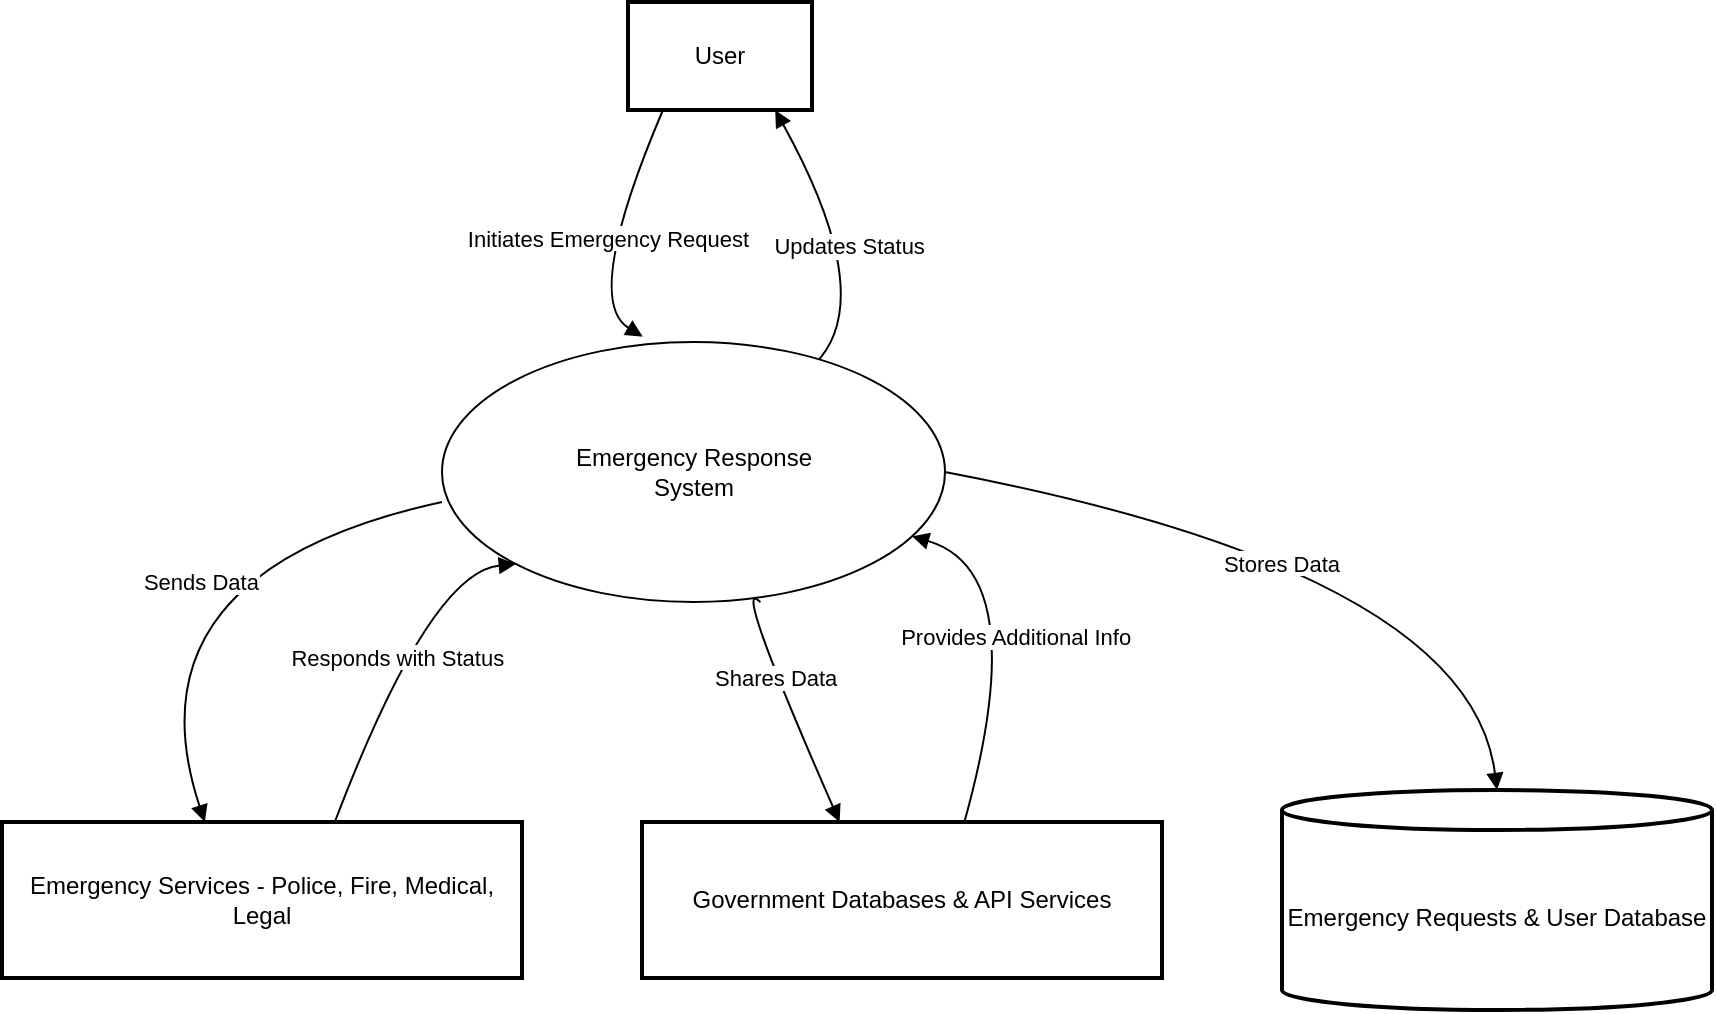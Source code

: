 <mxfile version="26.0.14">
  <diagram name="Page-1" id="aOAznq1yPv2-tUx42f_M">
    <mxGraphModel dx="1035" dy="1651" grid="1" gridSize="10" guides="1" tooltips="1" connect="1" arrows="1" fold="1" page="1" pageScale="1" pageWidth="850" pageHeight="1100" math="0" shadow="0">
      <root>
        <mxCell id="0" />
        <mxCell id="1" parent="0" />
        <mxCell id="K6o_-MYocCNg6YU_LOVS-1" value="User" style="whiteSpace=wrap;strokeWidth=2;" vertex="1" parent="1">
          <mxGeometry x="333" y="-30" width="92" height="54" as="geometry" />
        </mxCell>
        <mxCell id="K6o_-MYocCNg6YU_LOVS-3" value="Emergency Services - Police, Fire, Medical, Legal" style="whiteSpace=wrap;strokeWidth=2;" vertex="1" parent="1">
          <mxGeometry x="20" y="380" width="260" height="78" as="geometry" />
        </mxCell>
        <mxCell id="K6o_-MYocCNg6YU_LOVS-4" value="Government Databases &amp; API Services" style="whiteSpace=wrap;strokeWidth=2;" vertex="1" parent="1">
          <mxGeometry x="340" y="380" width="260" height="78" as="geometry" />
        </mxCell>
        <mxCell id="K6o_-MYocCNg6YU_LOVS-5" value="Emergency Requests &amp; User Database" style="shape=cylinder3;boundedLbl=1;backgroundOutline=1;size=10;strokeWidth=2;whiteSpace=wrap;" vertex="1" parent="1">
          <mxGeometry x="660" y="364" width="215" height="110" as="geometry" />
        </mxCell>
        <mxCell id="K6o_-MYocCNg6YU_LOVS-6" value="Initiates Emergency Request" style="curved=1;startArrow=none;endArrow=block;exitX=0.19;exitY=1;rounded=0;entryX=0.399;entryY=-0.021;entryDx=0;entryDy=0;entryPerimeter=0;" edge="1" parent="1" source="K6o_-MYocCNg6YU_LOVS-1" target="K6o_-MYocCNg6YU_LOVS-13">
          <mxGeometry relative="1" as="geometry">
            <Array as="points">
              <mxPoint x="310" y="119" />
            </Array>
            <mxPoint x="330" y="110" as="targetPoint" />
          </mxGeometry>
        </mxCell>
        <mxCell id="K6o_-MYocCNg6YU_LOVS-7" value="Sends Data" style="curved=1;startArrow=none;endArrow=block;entryX=0.39;entryY=0;rounded=0;exitX=0;exitY=0.615;exitDx=0;exitDy=0;exitPerimeter=0;" edge="1" parent="1" source="K6o_-MYocCNg6YU_LOVS-13" target="K6o_-MYocCNg6YU_LOVS-3">
          <mxGeometry x="-0.148" y="13" relative="1" as="geometry">
            <Array as="points">
              <mxPoint x="80" y="255" />
            </Array>
            <mxPoint x="200" y="240" as="sourcePoint" />
            <mxPoint as="offset" />
          </mxGeometry>
        </mxCell>
        <mxCell id="K6o_-MYocCNg6YU_LOVS-8" value="Responds with Status" style="curved=1;startArrow=none;endArrow=block;exitX=0.64;exitY=0;rounded=0;entryX=0;entryY=1;entryDx=0;entryDy=0;" edge="1" parent="1" source="K6o_-MYocCNg6YU_LOVS-3" target="K6o_-MYocCNg6YU_LOVS-13">
          <mxGeometry relative="1" as="geometry">
            <Array as="points">
              <mxPoint x="234" y="255" />
            </Array>
            <mxPoint x="270" y="290" as="targetPoint" />
          </mxGeometry>
        </mxCell>
        <mxCell id="K6o_-MYocCNg6YU_LOVS-9" value="Updates Status" style="curved=1;startArrow=none;endArrow=block;entryX=0.8;entryY=1;rounded=0;exitX=0.74;exitY=0.087;exitDx=0;exitDy=0;exitPerimeter=0;" edge="1" parent="1" source="K6o_-MYocCNg6YU_LOVS-13" target="K6o_-MYocCNg6YU_LOVS-1">
          <mxGeometry relative="1" as="geometry">
            <Array as="points">
              <mxPoint x="459" y="119" />
            </Array>
            <mxPoint x="430" y="119" as="sourcePoint" />
          </mxGeometry>
        </mxCell>
        <mxCell id="K6o_-MYocCNg6YU_LOVS-10" value="Shares Data" style="curved=1;startArrow=none;endArrow=block;entryX=0.38;entryY=0;rounded=0;exitX=0.633;exitY=1.001;exitDx=0;exitDy=0;exitPerimeter=0;" edge="1" parent="1" source="K6o_-MYocCNg6YU_LOVS-13" target="K6o_-MYocCNg6YU_LOVS-4">
          <mxGeometry relative="1" as="geometry">
            <Array as="points">
              <mxPoint x="384" y="255" />
            </Array>
            <mxPoint x="420" y="280" as="sourcePoint" />
          </mxGeometry>
        </mxCell>
        <mxCell id="K6o_-MYocCNg6YU_LOVS-11" value="Provides Additional Info" style="curved=1;startArrow=none;endArrow=block;exitX=0.62;exitY=0;rounded=0;" edge="1" parent="1" source="K6o_-MYocCNg6YU_LOVS-4" target="K6o_-MYocCNg6YU_LOVS-13">
          <mxGeometry relative="1" as="geometry">
            <Array as="points">
              <mxPoint x="536" y="255" />
            </Array>
            <mxPoint x="460" y="260" as="targetPoint" />
          </mxGeometry>
        </mxCell>
        <mxCell id="K6o_-MYocCNg6YU_LOVS-12" value="Stores Data" style="curved=1;startArrow=none;endArrow=block;entryX=0.5;entryY=0;rounded=0;exitX=1;exitY=0.5;exitDx=0;exitDy=0;" edge="1" parent="1" source="K6o_-MYocCNg6YU_LOVS-13" target="K6o_-MYocCNg6YU_LOVS-5">
          <mxGeometry x="-0.077" y="-13" relative="1" as="geometry">
            <Array as="points">
              <mxPoint x="754" y="255" />
            </Array>
            <mxPoint x="540" y="240" as="sourcePoint" />
            <mxPoint as="offset" />
          </mxGeometry>
        </mxCell>
        <mxCell id="K6o_-MYocCNg6YU_LOVS-13" value="Emergency Response&lt;div&gt;System&lt;/div&gt;" style="ellipse;whiteSpace=wrap;html=1;" vertex="1" parent="1">
          <mxGeometry x="240" y="140" width="251.5" height="130" as="geometry" />
        </mxCell>
      </root>
    </mxGraphModel>
  </diagram>
</mxfile>
